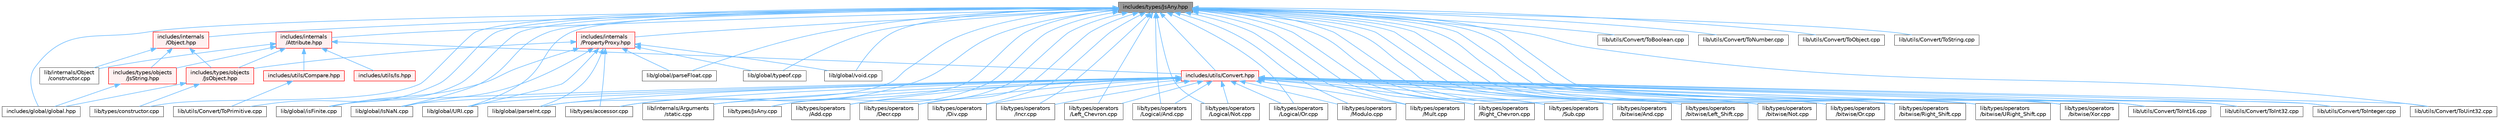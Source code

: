 digraph "includes/types/JsAny.hpp"
{
 // LATEX_PDF_SIZE
  bgcolor="transparent";
  edge [fontname=Helvetica,fontsize=10,labelfontname=Helvetica,labelfontsize=10];
  node [fontname=Helvetica,fontsize=10,shape=box,height=0.2,width=0.4];
  Node1 [id="Node000001",label="includes/types/JsAny.hpp",height=0.2,width=0.4,color="gray40", fillcolor="grey60", style="filled", fontcolor="black",tooltip=" "];
  Node1 -> Node2 [id="edge1_Node000001_Node000002",dir="back",color="steelblue1",style="solid",tooltip=" "];
  Node2 [id="Node000002",label="includes/global/global.hpp",height=0.2,width=0.4,color="grey40", fillcolor="white", style="filled",URL="$global_8hpp.html",tooltip=" "];
  Node1 -> Node3 [id="edge2_Node000001_Node000003",dir="back",color="steelblue1",style="solid",tooltip=" "];
  Node3 [id="Node000003",label="includes/internals\l/Attribute.hpp",height=0.2,width=0.4,color="red", fillcolor="#FFF0F0", style="filled",URL="$Attribute_8hpp.html",tooltip=" "];
  Node3 -> Node4 [id="edge3_Node000003_Node000004",dir="back",color="steelblue1",style="solid",tooltip=" "];
  Node4 [id="Node000004",label="includes/types/objects\l/JsObject.hpp",height=0.2,width=0.4,color="red", fillcolor="#FFF0F0", style="filled",URL="$JsObject_8hpp.html",tooltip=" "];
  Node4 -> Node2 [id="edge4_Node000004_Node000002",dir="back",color="steelblue1",style="solid",tooltip=" "];
  Node4 -> Node20 [id="edge5_Node000004_Node000020",dir="back",color="steelblue1",style="solid",tooltip=" "];
  Node20 [id="Node000020",label="lib/types/constructor.cpp",height=0.2,width=0.4,color="grey40", fillcolor="white", style="filled",URL="$types_2constructor_8cpp.html",tooltip=" "];
  Node3 -> Node26 [id="edge6_Node000003_Node000026",dir="back",color="steelblue1",style="solid",tooltip=" "];
  Node26 [id="Node000026",label="includes/types/objects\l/JsString.hpp",height=0.2,width=0.4,color="red", fillcolor="#FFF0F0", style="filled",URL="$JsString_8hpp.html",tooltip=" "];
  Node26 -> Node2 [id="edge7_Node000026_Node000002",dir="back",color="steelblue1",style="solid",tooltip=" "];
  Node3 -> Node29 [id="edge8_Node000003_Node000029",dir="back",color="steelblue1",style="solid",tooltip=" "];
  Node29 [id="Node000029",label="includes/utils/Compare.hpp",height=0.2,width=0.4,color="red", fillcolor="#FFF0F0", style="filled",URL="$Compare_8hpp.html",tooltip=" "];
  Node29 -> Node31 [id="edge9_Node000029_Node000031",dir="back",color="steelblue1",style="solid",tooltip=" "];
  Node31 [id="Node000031",label="lib/utils/Convert/ToPrimitive.cpp",height=0.2,width=0.4,color="grey40", fillcolor="white", style="filled",URL="$ToPrimitive_8cpp.html",tooltip=" "];
  Node3 -> Node32 [id="edge10_Node000003_Node000032",dir="back",color="steelblue1",style="solid",tooltip=" "];
  Node32 [id="Node000032",label="includes/utils/Convert.hpp",height=0.2,width=0.4,color="red", fillcolor="#FFF0F0", style="filled",URL="$Convert_8hpp.html",tooltip=" "];
  Node32 -> Node35 [id="edge11_Node000032_Node000035",dir="back",color="steelblue1",style="solid",tooltip=" "];
  Node35 [id="Node000035",label="lib/global/IsNaN.cpp",height=0.2,width=0.4,color="grey40", fillcolor="white", style="filled",URL="$IsNaN_8cpp.html",tooltip=" "];
  Node32 -> Node36 [id="edge12_Node000032_Node000036",dir="back",color="steelblue1",style="solid",tooltip=" "];
  Node36 [id="Node000036",label="lib/global/URI.cpp",height=0.2,width=0.4,color="grey40", fillcolor="white", style="filled",URL="$URI_8cpp.html",tooltip=" "];
  Node32 -> Node37 [id="edge13_Node000032_Node000037",dir="back",color="steelblue1",style="solid",tooltip=" "];
  Node37 [id="Node000037",label="lib/global/isFinite.cpp",height=0.2,width=0.4,color="grey40", fillcolor="white", style="filled",URL="$isFinite_8cpp.html",tooltip=" "];
  Node32 -> Node38 [id="edge14_Node000032_Node000038",dir="back",color="steelblue1",style="solid",tooltip=" "];
  Node38 [id="Node000038",label="lib/global/parseInt.cpp",height=0.2,width=0.4,color="grey40", fillcolor="white", style="filled",URL="$parseInt_8cpp.html",tooltip=" "];
  Node32 -> Node6 [id="edge15_Node000032_Node000006",dir="back",color="steelblue1",style="solid",tooltip=" "];
  Node6 [id="Node000006",label="lib/internals/Arguments\l/static.cpp",height=0.2,width=0.4,color="grey40", fillcolor="white", style="filled",URL="$internals_2Arguments_2static_8cpp.html",tooltip=" "];
  Node32 -> Node39 [id="edge16_Node000032_Node000039",dir="back",color="steelblue1",style="solid",tooltip=" "];
  Node39 [id="Node000039",label="lib/types/JsAny.cpp",height=0.2,width=0.4,color="grey40", fillcolor="white", style="filled",URL="$JsAny_8cpp.html",tooltip=" "];
  Node32 -> Node7 [id="edge17_Node000032_Node000007",dir="back",color="steelblue1",style="solid",tooltip=" "];
  Node7 [id="Node000007",label="lib/types/accessor.cpp",height=0.2,width=0.4,color="grey40", fillcolor="white", style="filled",URL="$types_2accessor_8cpp.html",tooltip=" "];
  Node32 -> Node42 [id="edge18_Node000032_Node000042",dir="back",color="steelblue1",style="solid",tooltip=" "];
  Node42 [id="Node000042",label="lib/types/operators\l/Add.cpp",height=0.2,width=0.4,color="grey40", fillcolor="white", style="filled",URL="$Add_8cpp.html",tooltip=" "];
  Node32 -> Node43 [id="edge19_Node000032_Node000043",dir="back",color="steelblue1",style="solid",tooltip=" "];
  Node43 [id="Node000043",label="lib/types/operators\l/Decr.cpp",height=0.2,width=0.4,color="grey40", fillcolor="white", style="filled",URL="$Decr_8cpp.html",tooltip=" "];
  Node32 -> Node44 [id="edge20_Node000032_Node000044",dir="back",color="steelblue1",style="solid",tooltip=" "];
  Node44 [id="Node000044",label="lib/types/operators\l/Div.cpp",height=0.2,width=0.4,color="grey40", fillcolor="white", style="filled",URL="$Div_8cpp.html",tooltip=" "];
  Node32 -> Node45 [id="edge21_Node000032_Node000045",dir="back",color="steelblue1",style="solid",tooltip=" "];
  Node45 [id="Node000045",label="lib/types/operators\l/Incr.cpp",height=0.2,width=0.4,color="grey40", fillcolor="white", style="filled",URL="$Incr_8cpp.html",tooltip=" "];
  Node32 -> Node46 [id="edge22_Node000032_Node000046",dir="back",color="steelblue1",style="solid",tooltip=" "];
  Node46 [id="Node000046",label="lib/types/operators\l/Left_Chevron.cpp",height=0.2,width=0.4,color="grey40", fillcolor="white", style="filled",URL="$Left__Chevron_8cpp.html",tooltip=" "];
  Node32 -> Node47 [id="edge23_Node000032_Node000047",dir="back",color="steelblue1",style="solid",tooltip=" "];
  Node47 [id="Node000047",label="lib/types/operators\l/Logical/And.cpp",height=0.2,width=0.4,color="grey40", fillcolor="white", style="filled",URL="$Logical_2And_8cpp.html",tooltip=" "];
  Node32 -> Node48 [id="edge24_Node000032_Node000048",dir="back",color="steelblue1",style="solid",tooltip=" "];
  Node48 [id="Node000048",label="lib/types/operators\l/Logical/Not.cpp",height=0.2,width=0.4,color="grey40", fillcolor="white", style="filled",URL="$Logical_2Not_8cpp.html",tooltip=" "];
  Node32 -> Node49 [id="edge25_Node000032_Node000049",dir="back",color="steelblue1",style="solid",tooltip=" "];
  Node49 [id="Node000049",label="lib/types/operators\l/Logical/Or.cpp",height=0.2,width=0.4,color="grey40", fillcolor="white", style="filled",URL="$Logical_2Or_8cpp.html",tooltip=" "];
  Node32 -> Node50 [id="edge26_Node000032_Node000050",dir="back",color="steelblue1",style="solid",tooltip=" "];
  Node50 [id="Node000050",label="lib/types/operators\l/Modulo.cpp",height=0.2,width=0.4,color="grey40", fillcolor="white", style="filled",URL="$Modulo_8cpp.html",tooltip=" "];
  Node32 -> Node51 [id="edge27_Node000032_Node000051",dir="back",color="steelblue1",style="solid",tooltip=" "];
  Node51 [id="Node000051",label="lib/types/operators\l/Mult.cpp",height=0.2,width=0.4,color="grey40", fillcolor="white", style="filled",URL="$Mult_8cpp.html",tooltip=" "];
  Node32 -> Node52 [id="edge28_Node000032_Node000052",dir="back",color="steelblue1",style="solid",tooltip=" "];
  Node52 [id="Node000052",label="lib/types/operators\l/Right_Chevron.cpp",height=0.2,width=0.4,color="grey40", fillcolor="white", style="filled",URL="$Right__Chevron_8cpp.html",tooltip=" "];
  Node32 -> Node53 [id="edge29_Node000032_Node000053",dir="back",color="steelblue1",style="solid",tooltip=" "];
  Node53 [id="Node000053",label="lib/types/operators\l/Sub.cpp",height=0.2,width=0.4,color="grey40", fillcolor="white", style="filled",URL="$Sub_8cpp.html",tooltip=" "];
  Node32 -> Node54 [id="edge30_Node000032_Node000054",dir="back",color="steelblue1",style="solid",tooltip=" "];
  Node54 [id="Node000054",label="lib/types/operators\l/bitwise/And.cpp",height=0.2,width=0.4,color="grey40", fillcolor="white", style="filled",URL="$bitwise_2And_8cpp.html",tooltip=" "];
  Node32 -> Node55 [id="edge31_Node000032_Node000055",dir="back",color="steelblue1",style="solid",tooltip=" "];
  Node55 [id="Node000055",label="lib/types/operators\l/bitwise/Left_Shift.cpp",height=0.2,width=0.4,color="grey40", fillcolor="white", style="filled",URL="$Left__Shift_8cpp.html",tooltip=" "];
  Node32 -> Node56 [id="edge32_Node000032_Node000056",dir="back",color="steelblue1",style="solid",tooltip=" "];
  Node56 [id="Node000056",label="lib/types/operators\l/bitwise/Not.cpp",height=0.2,width=0.4,color="grey40", fillcolor="white", style="filled",URL="$bitwise_2Not_8cpp.html",tooltip=" "];
  Node32 -> Node57 [id="edge33_Node000032_Node000057",dir="back",color="steelblue1",style="solid",tooltip=" "];
  Node57 [id="Node000057",label="lib/types/operators\l/bitwise/Or.cpp",height=0.2,width=0.4,color="grey40", fillcolor="white", style="filled",URL="$bitwise_2Or_8cpp.html",tooltip=" "];
  Node32 -> Node58 [id="edge34_Node000032_Node000058",dir="back",color="steelblue1",style="solid",tooltip=" "];
  Node58 [id="Node000058",label="lib/types/operators\l/bitwise/Right_Shift.cpp",height=0.2,width=0.4,color="grey40", fillcolor="white", style="filled",URL="$Right__Shift_8cpp.html",tooltip=" "];
  Node32 -> Node59 [id="edge35_Node000032_Node000059",dir="back",color="steelblue1",style="solid",tooltip=" "];
  Node59 [id="Node000059",label="lib/types/operators\l/bitwise/URight_Shift.cpp",height=0.2,width=0.4,color="grey40", fillcolor="white", style="filled",URL="$URight__Shift_8cpp.html",tooltip=" "];
  Node32 -> Node60 [id="edge36_Node000032_Node000060",dir="back",color="steelblue1",style="solid",tooltip=" "];
  Node60 [id="Node000060",label="lib/types/operators\l/bitwise/Xor.cpp",height=0.2,width=0.4,color="grey40", fillcolor="white", style="filled",URL="$Xor_8cpp.html",tooltip=" "];
  Node32 -> Node61 [id="edge37_Node000032_Node000061",dir="back",color="steelblue1",style="solid",tooltip=" "];
  Node61 [id="Node000061",label="lib/utils/Convert/ToInt16.cpp",height=0.2,width=0.4,color="grey40", fillcolor="white", style="filled",URL="$ToInt16_8cpp.html",tooltip=" "];
  Node32 -> Node62 [id="edge38_Node000032_Node000062",dir="back",color="steelblue1",style="solid",tooltip=" "];
  Node62 [id="Node000062",label="lib/utils/Convert/ToInt32.cpp",height=0.2,width=0.4,color="grey40", fillcolor="white", style="filled",URL="$ToInt32_8cpp.html",tooltip=" "];
  Node32 -> Node63 [id="edge39_Node000032_Node000063",dir="back",color="steelblue1",style="solid",tooltip=" "];
  Node63 [id="Node000063",label="lib/utils/Convert/ToInteger.cpp",height=0.2,width=0.4,color="grey40", fillcolor="white", style="filled",URL="$ToInteger_8cpp.html",tooltip=" "];
  Node32 -> Node64 [id="edge40_Node000032_Node000064",dir="back",color="steelblue1",style="solid",tooltip=" "];
  Node64 [id="Node000064",label="lib/utils/Convert/ToUint32.cpp",height=0.2,width=0.4,color="grey40", fillcolor="white", style="filled",URL="$ToUint32_8cpp.html",tooltip=" "];
  Node3 -> Node65 [id="edge41_Node000003_Node000065",dir="back",color="steelblue1",style="solid",tooltip=" "];
  Node65 [id="Node000065",label="includes/utils/Is.hpp",height=0.2,width=0.4,color="red", fillcolor="#FFF0F0", style="filled",URL="$Is_8hpp.html",tooltip=" "];
  Node3 -> Node66 [id="edge42_Node000003_Node000066",dir="back",color="steelblue1",style="solid",tooltip=" "];
  Node66 [id="Node000066",label="lib/internals/Object\l/constructor.cpp",height=0.2,width=0.4,color="grey40", fillcolor="white", style="filled",URL="$internals_2Object_2constructor_8cpp.html",tooltip=" "];
  Node1 -> Node67 [id="edge43_Node000001_Node000067",dir="back",color="steelblue1",style="solid",tooltip=" "];
  Node67 [id="Node000067",label="includes/internals\l/Object.hpp",height=0.2,width=0.4,color="red", fillcolor="#FFF0F0", style="filled",URL="$Object_8hpp.html",tooltip=" "];
  Node67 -> Node4 [id="edge44_Node000067_Node000004",dir="back",color="steelblue1",style="solid",tooltip=" "];
  Node67 -> Node26 [id="edge45_Node000067_Node000026",dir="back",color="steelblue1",style="solid",tooltip=" "];
  Node67 -> Node66 [id="edge46_Node000067_Node000066",dir="back",color="steelblue1",style="solid",tooltip=" "];
  Node1 -> Node72 [id="edge47_Node000001_Node000072",dir="back",color="steelblue1",style="solid",tooltip=" "];
  Node72 [id="Node000072",label="includes/internals\l/PropertyProxy.hpp",height=0.2,width=0.4,color="red", fillcolor="#FFF0F0", style="filled",URL="$PropertyProxy_8hpp.html",tooltip=" "];
  Node72 -> Node4 [id="edge48_Node000072_Node000004",dir="back",color="steelblue1",style="solid",tooltip=" "];
  Node72 -> Node35 [id="edge49_Node000072_Node000035",dir="back",color="steelblue1",style="solid",tooltip=" "];
  Node72 -> Node36 [id="edge50_Node000072_Node000036",dir="back",color="steelblue1",style="solid",tooltip=" "];
  Node72 -> Node37 [id="edge51_Node000072_Node000037",dir="back",color="steelblue1",style="solid",tooltip=" "];
  Node72 -> Node73 [id="edge52_Node000072_Node000073",dir="back",color="steelblue1",style="solid",tooltip=" "];
  Node73 [id="Node000073",label="lib/global/parseFloat.cpp",height=0.2,width=0.4,color="grey40", fillcolor="white", style="filled",URL="$parseFloat_8cpp.html",tooltip=" "];
  Node72 -> Node38 [id="edge53_Node000072_Node000038",dir="back",color="steelblue1",style="solid",tooltip=" "];
  Node72 -> Node74 [id="edge54_Node000072_Node000074",dir="back",color="steelblue1",style="solid",tooltip=" "];
  Node74 [id="Node000074",label="lib/global/typeof.cpp",height=0.2,width=0.4,color="grey40", fillcolor="white", style="filled",URL="$typeof_8cpp.html",tooltip=" "];
  Node72 -> Node75 [id="edge55_Node000072_Node000075",dir="back",color="steelblue1",style="solid",tooltip=" "];
  Node75 [id="Node000075",label="lib/global/void.cpp",height=0.2,width=0.4,color="grey40", fillcolor="white", style="filled",URL="$void_8cpp.html",tooltip=" "];
  Node72 -> Node7 [id="edge56_Node000072_Node000007",dir="back",color="steelblue1",style="solid",tooltip=" "];
  Node1 -> Node32 [id="edge57_Node000001_Node000032",dir="back",color="steelblue1",style="solid",tooltip=" "];
  Node1 -> Node35 [id="edge58_Node000001_Node000035",dir="back",color="steelblue1",style="solid",tooltip=" "];
  Node1 -> Node36 [id="edge59_Node000001_Node000036",dir="back",color="steelblue1",style="solid",tooltip=" "];
  Node1 -> Node37 [id="edge60_Node000001_Node000037",dir="back",color="steelblue1",style="solid",tooltip=" "];
  Node1 -> Node73 [id="edge61_Node000001_Node000073",dir="back",color="steelblue1",style="solid",tooltip=" "];
  Node1 -> Node38 [id="edge62_Node000001_Node000038",dir="back",color="steelblue1",style="solid",tooltip=" "];
  Node1 -> Node74 [id="edge63_Node000001_Node000074",dir="back",color="steelblue1",style="solid",tooltip=" "];
  Node1 -> Node75 [id="edge64_Node000001_Node000075",dir="back",color="steelblue1",style="solid",tooltip=" "];
  Node1 -> Node6 [id="edge65_Node000001_Node000006",dir="back",color="steelblue1",style="solid",tooltip=" "];
  Node1 -> Node39 [id="edge66_Node000001_Node000039",dir="back",color="steelblue1",style="solid",tooltip=" "];
  Node1 -> Node7 [id="edge67_Node000001_Node000007",dir="back",color="steelblue1",style="solid",tooltip=" "];
  Node1 -> Node20 [id="edge68_Node000001_Node000020",dir="back",color="steelblue1",style="solid",tooltip=" "];
  Node1 -> Node42 [id="edge69_Node000001_Node000042",dir="back",color="steelblue1",style="solid",tooltip=" "];
  Node1 -> Node43 [id="edge70_Node000001_Node000043",dir="back",color="steelblue1",style="solid",tooltip=" "];
  Node1 -> Node44 [id="edge71_Node000001_Node000044",dir="back",color="steelblue1",style="solid",tooltip=" "];
  Node1 -> Node45 [id="edge72_Node000001_Node000045",dir="back",color="steelblue1",style="solid",tooltip=" "];
  Node1 -> Node46 [id="edge73_Node000001_Node000046",dir="back",color="steelblue1",style="solid",tooltip=" "];
  Node1 -> Node47 [id="edge74_Node000001_Node000047",dir="back",color="steelblue1",style="solid",tooltip=" "];
  Node1 -> Node48 [id="edge75_Node000001_Node000048",dir="back",color="steelblue1",style="solid",tooltip=" "];
  Node1 -> Node49 [id="edge76_Node000001_Node000049",dir="back",color="steelblue1",style="solid",tooltip=" "];
  Node1 -> Node50 [id="edge77_Node000001_Node000050",dir="back",color="steelblue1",style="solid",tooltip=" "];
  Node1 -> Node51 [id="edge78_Node000001_Node000051",dir="back",color="steelblue1",style="solid",tooltip=" "];
  Node1 -> Node52 [id="edge79_Node000001_Node000052",dir="back",color="steelblue1",style="solid",tooltip=" "];
  Node1 -> Node53 [id="edge80_Node000001_Node000053",dir="back",color="steelblue1",style="solid",tooltip=" "];
  Node1 -> Node54 [id="edge81_Node000001_Node000054",dir="back",color="steelblue1",style="solid",tooltip=" "];
  Node1 -> Node55 [id="edge82_Node000001_Node000055",dir="back",color="steelblue1",style="solid",tooltip=" "];
  Node1 -> Node56 [id="edge83_Node000001_Node000056",dir="back",color="steelblue1",style="solid",tooltip=" "];
  Node1 -> Node57 [id="edge84_Node000001_Node000057",dir="back",color="steelblue1",style="solid",tooltip=" "];
  Node1 -> Node58 [id="edge85_Node000001_Node000058",dir="back",color="steelblue1",style="solid",tooltip=" "];
  Node1 -> Node59 [id="edge86_Node000001_Node000059",dir="back",color="steelblue1",style="solid",tooltip=" "];
  Node1 -> Node60 [id="edge87_Node000001_Node000060",dir="back",color="steelblue1",style="solid",tooltip=" "];
  Node1 -> Node76 [id="edge88_Node000001_Node000076",dir="back",color="steelblue1",style="solid",tooltip=" "];
  Node76 [id="Node000076",label="lib/utils/Convert/ToBoolean.cpp",height=0.2,width=0.4,color="grey40", fillcolor="white", style="filled",URL="$ToBoolean_8cpp.html",tooltip=" "];
  Node1 -> Node61 [id="edge89_Node000001_Node000061",dir="back",color="steelblue1",style="solid",tooltip=" "];
  Node1 -> Node62 [id="edge90_Node000001_Node000062",dir="back",color="steelblue1",style="solid",tooltip=" "];
  Node1 -> Node63 [id="edge91_Node000001_Node000063",dir="back",color="steelblue1",style="solid",tooltip=" "];
  Node1 -> Node77 [id="edge92_Node000001_Node000077",dir="back",color="steelblue1",style="solid",tooltip=" "];
  Node77 [id="Node000077",label="lib/utils/Convert/ToNumber.cpp",height=0.2,width=0.4,color="grey40", fillcolor="white", style="filled",URL="$ToNumber_8cpp.html",tooltip=" "];
  Node1 -> Node78 [id="edge93_Node000001_Node000078",dir="back",color="steelblue1",style="solid",tooltip=" "];
  Node78 [id="Node000078",label="lib/utils/Convert/ToObject.cpp",height=0.2,width=0.4,color="grey40", fillcolor="white", style="filled",URL="$ToObject_8cpp.html",tooltip=" "];
  Node1 -> Node31 [id="edge94_Node000001_Node000031",dir="back",color="steelblue1",style="solid",tooltip=" "];
  Node1 -> Node79 [id="edge95_Node000001_Node000079",dir="back",color="steelblue1",style="solid",tooltip=" "];
  Node79 [id="Node000079",label="lib/utils/Convert/ToString.cpp",height=0.2,width=0.4,color="grey40", fillcolor="white", style="filled",URL="$ToString_8cpp.html",tooltip=" "];
  Node1 -> Node64 [id="edge96_Node000001_Node000064",dir="back",color="steelblue1",style="solid",tooltip=" "];
}
